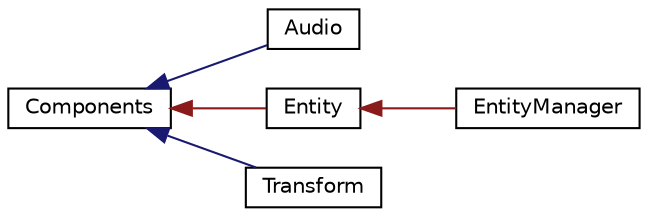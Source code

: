 digraph "Graphical Class Hierarchy"
{
 // LATEX_PDF_SIZE
  edge [fontname="Helvetica",fontsize="10",labelfontname="Helvetica",labelfontsize="10"];
  node [fontname="Helvetica",fontsize="10",shape=record];
  rankdir="LR";
  Node0 [label="Components",height=0.2,width=0.4,color="black", fillcolor="white", style="filled",URL="$db/d46/classComponents.html",tooltip=" "];
  Node0 -> Node1 [dir="back",color="midnightblue",fontsize="10",style="solid",fontname="Helvetica"];
  Node1 [label="Audio",height=0.2,width=0.4,color="black", fillcolor="white", style="filled",URL="$d7/ddb/classAudio.html",tooltip="Audio class: Audio is a class that represents the audio properties of a Component."];
  Node0 -> Node2 [dir="back",color="firebrick4",fontsize="10",style="solid",fontname="Helvetica"];
  Node2 [label="Entity",height=0.2,width=0.4,color="black", fillcolor="white", style="filled",URL="$da/d61/classEntity.html",tooltip="Entity class: Entity is a class that represents an entity in the game."];
  Node2 -> Node3 [dir="back",color="firebrick4",fontsize="10",style="solid",fontname="Helvetica"];
  Node3 [label="EntityManager",height=0.2,width=0.4,color="black", fillcolor="white", style="filled",URL="$dd/d5f/classEntityManager.html",tooltip="EntityManager class: EntityManager is a class that represents an entity manager in the game."];
  Node0 -> Node4 [dir="back",color="midnightblue",fontsize="10",style="solid",fontname="Helvetica"];
  Node4 [label="Transform",height=0.2,width=0.4,color="black", fillcolor="white", style="filled",URL="$db/daf/classTransform.html",tooltip="Transform class: Transform is a class that represents the transform of a Component."];
}
